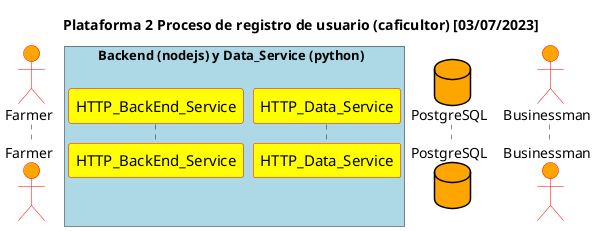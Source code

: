@startuml
!define NOTE_OVER_N
!define HTML_STYLES
!define NOTE_BODY
!define NOTE_END

title Plataforma 2 Proceso de registro de usuario (caficultor) [03/07/2023]
skinparam BackgroundColor #FFFFFF
skinparam ParticipantFontSize 15
skinparam messageFontSize 10

skinparam participant  {
    BackgroundColor yellow
    BorderColor red
}

skinparam database {
    BackgroundColor orange
    BorderColor black
}

skinparam sequence {
    ActorBackgroundColor orange
    ActorBorderColor red
    ArrowColor red
}

skinparam hnote {
    BackgroundColor yellow
    BorderColor black
}

actor Farmer


'Change color of participant BackEnd to green



participant HTTP_BackEnd_Service as BackEnd
participant HTTP_Data_Service as Data_Service


box  Backend (nodejs) y Data_Service (python)  #LightBlue
    participant BackEnd
    participant Data_Service

end box

database PostgreSQL  AS DB


actor Businessman

@enduml
